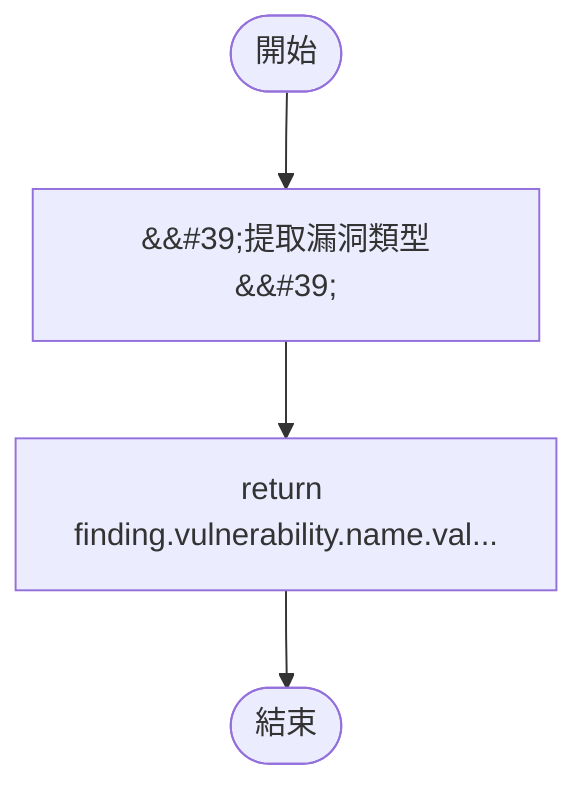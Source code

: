 flowchart TB
    n1([開始])
    n2([結束])
    n3[&amp;&#35;39;提取漏洞類型&amp;&#35;39;]
    n4[return finding.vulnerability.name.val...]
    n1 --> n3
    n3 --> n4
    n4 --> n2